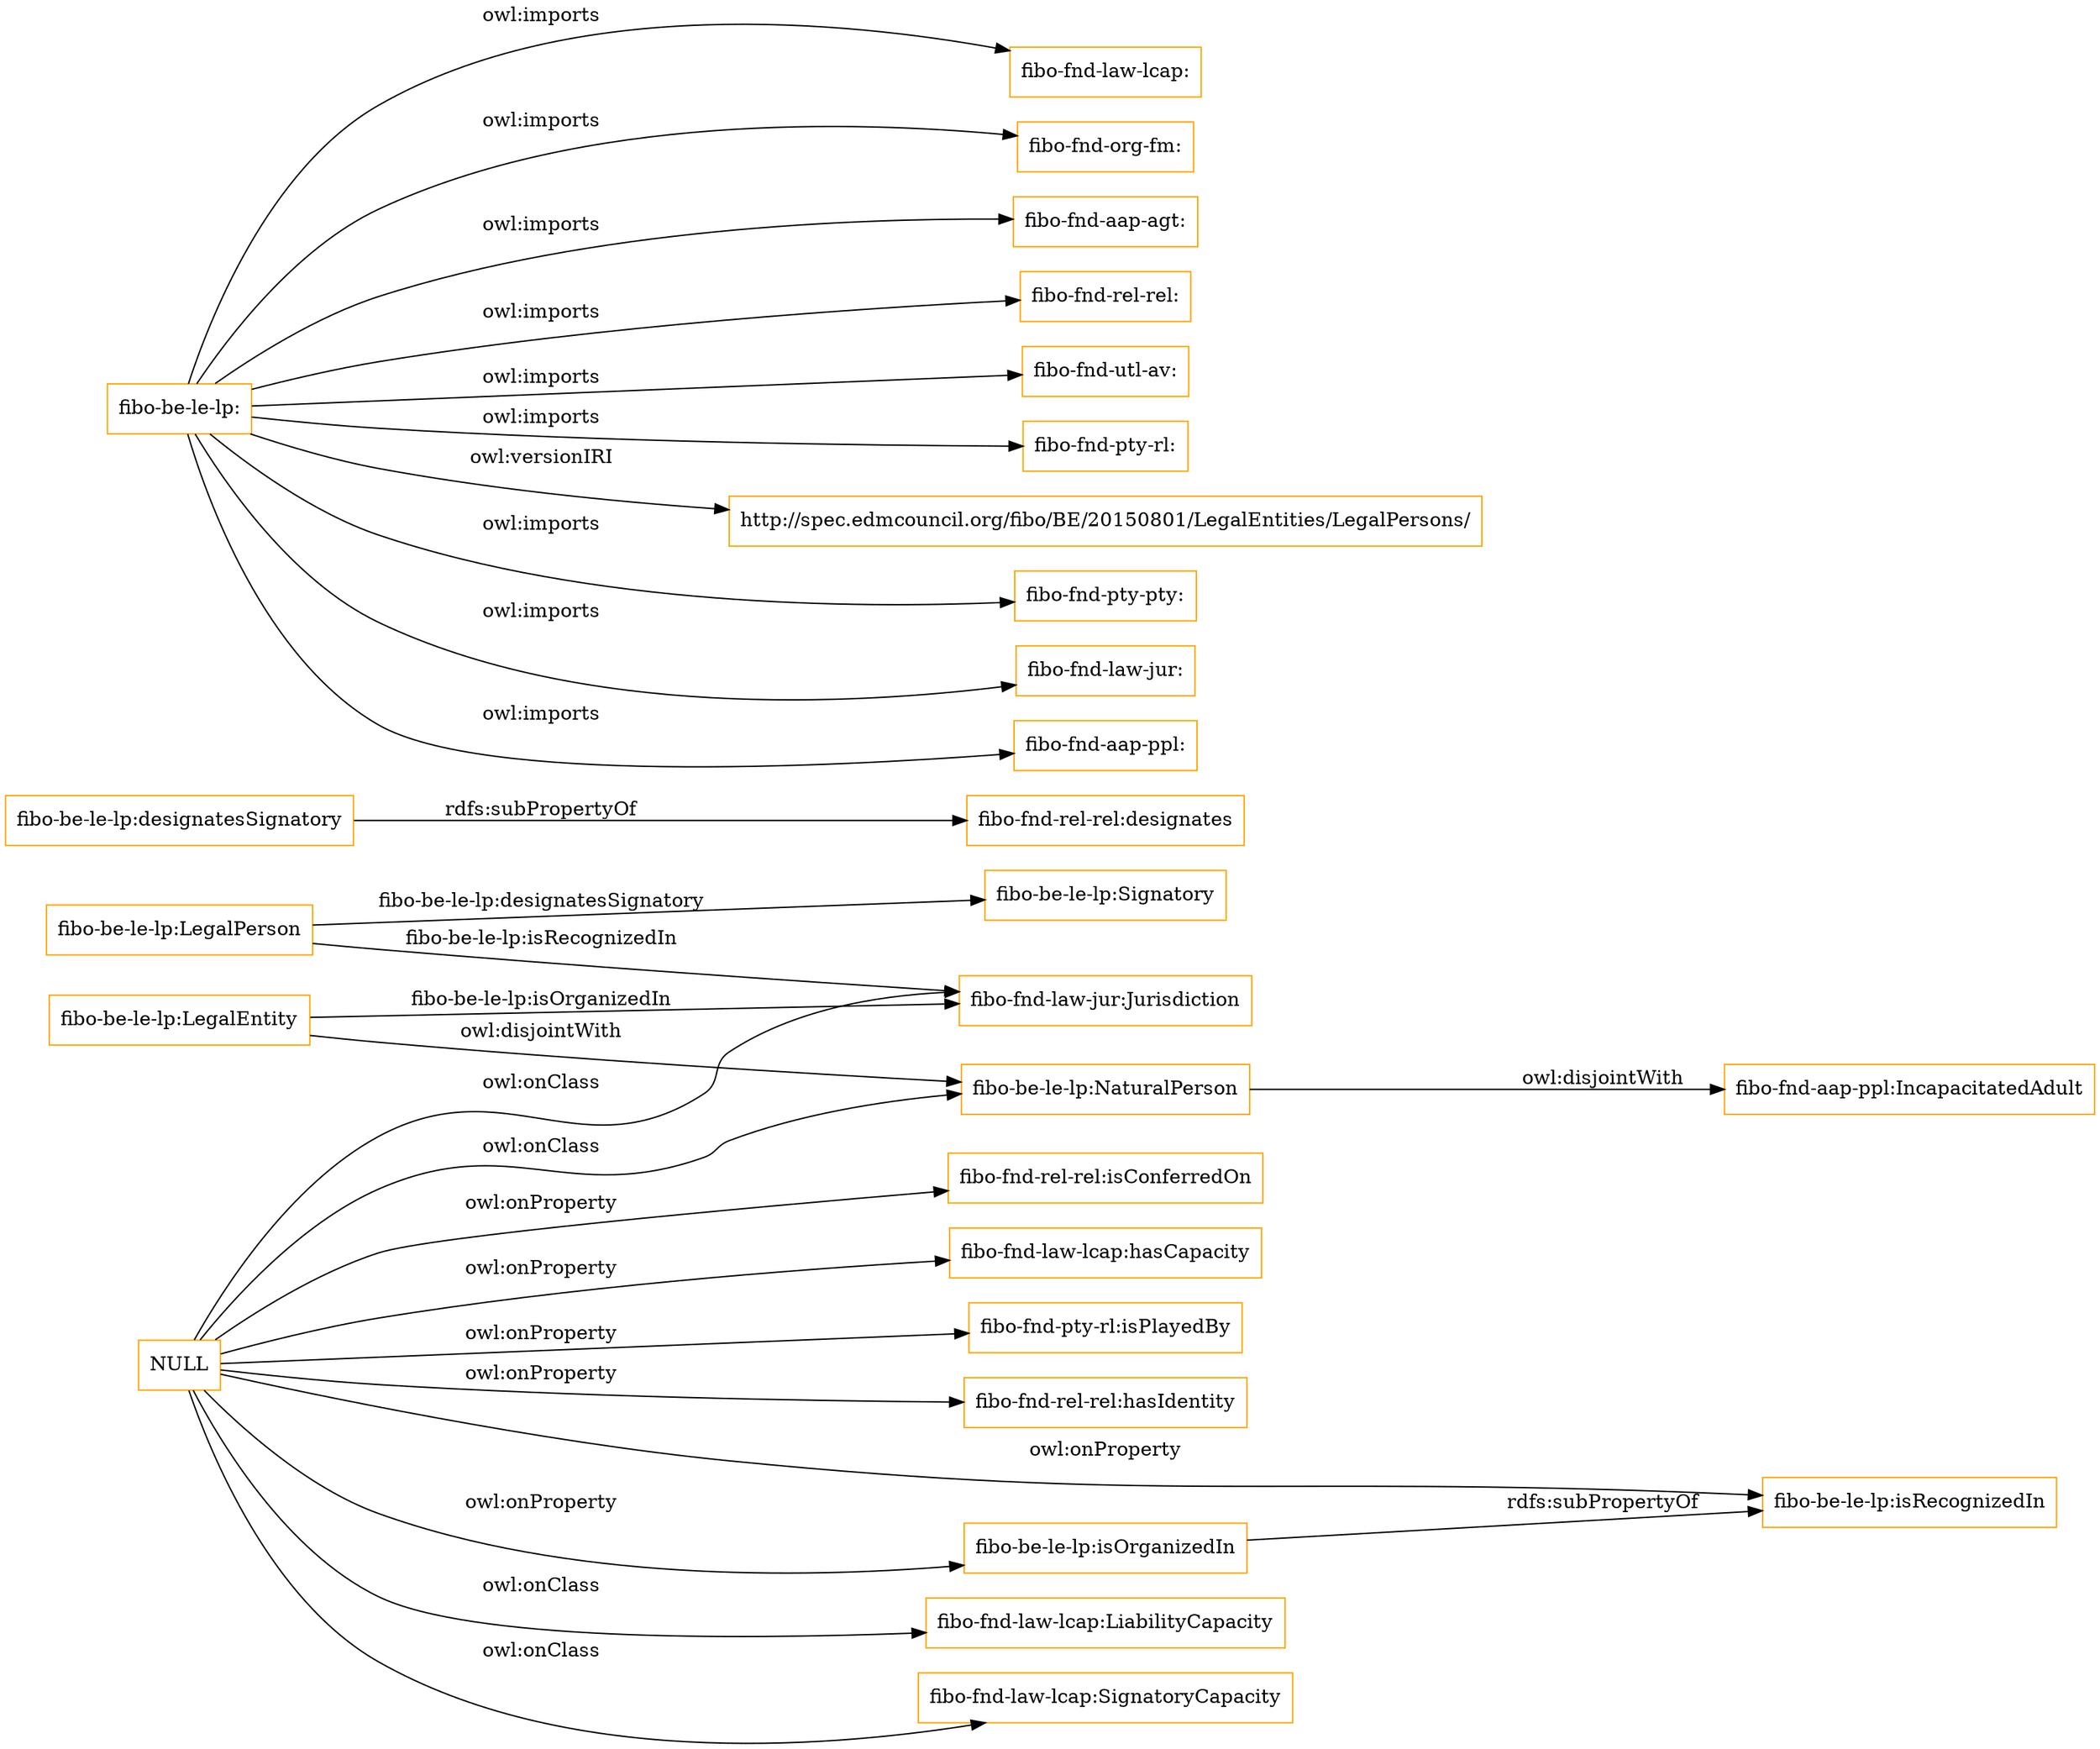 digraph ar2dtool_diagram { 
rankdir=LR;
size="1501"
node [shape = rectangle, color="orange"]; "fibo-be-le-lp:Signatory" "fibo-be-le-lp:NaturalPerson" "fibo-be-le-lp:LegalPerson" "fibo-be-le-lp:LegalEntity" ; /*classes style*/
	"fibo-be-le-lp:NaturalPerson" -> "fibo-fnd-aap-ppl:IncapacitatedAdult" [ label = "owl:disjointWith" ];
	"fibo-be-le-lp:LegalEntity" -> "fibo-be-le-lp:NaturalPerson" [ label = "owl:disjointWith" ];
	"fibo-be-le-lp:isOrganizedIn" -> "fibo-be-le-lp:isRecognizedIn" [ label = "rdfs:subPropertyOf" ];
	"fibo-be-le-lp:designatesSignatory" -> "fibo-fnd-rel-rel:designates" [ label = "rdfs:subPropertyOf" ];
	"fibo-be-le-lp:" -> "fibo-fnd-law-lcap:" [ label = "owl:imports" ];
	"fibo-be-le-lp:" -> "fibo-fnd-org-fm:" [ label = "owl:imports" ];
	"fibo-be-le-lp:" -> "fibo-fnd-aap-agt:" [ label = "owl:imports" ];
	"fibo-be-le-lp:" -> "fibo-fnd-rel-rel:" [ label = "owl:imports" ];
	"fibo-be-le-lp:" -> "fibo-fnd-utl-av:" [ label = "owl:imports" ];
	"fibo-be-le-lp:" -> "fibo-fnd-pty-rl:" [ label = "owl:imports" ];
	"fibo-be-le-lp:" -> "http://spec.edmcouncil.org/fibo/BE/20150801/LegalEntities/LegalPersons/" [ label = "owl:versionIRI" ];
	"fibo-be-le-lp:" -> "fibo-fnd-pty-pty:" [ label = "owl:imports" ];
	"fibo-be-le-lp:" -> "fibo-fnd-law-jur:" [ label = "owl:imports" ];
	"fibo-be-le-lp:" -> "fibo-fnd-aap-ppl:" [ label = "owl:imports" ];
	"NULL" -> "fibo-fnd-law-jur:Jurisdiction" [ label = "owl:onClass" ];
	"NULL" -> "fibo-fnd-law-lcap:LiabilityCapacity" [ label = "owl:onClass" ];
	"NULL" -> "fibo-be-le-lp:NaturalPerson" [ label = "owl:onClass" ];
	"NULL" -> "fibo-be-le-lp:isRecognizedIn" [ label = "owl:onProperty" ];
	"NULL" -> "fibo-fnd-law-lcap:SignatoryCapacity" [ label = "owl:onClass" ];
	"NULL" -> "fibo-fnd-rel-rel:isConferredOn" [ label = "owl:onProperty" ];
	"NULL" -> "fibo-fnd-law-lcap:hasCapacity" [ label = "owl:onProperty" ];
	"NULL" -> "fibo-be-le-lp:isOrganizedIn" [ label = "owl:onProperty" ];
	"NULL" -> "fibo-fnd-pty-rl:isPlayedBy" [ label = "owl:onProperty" ];
	"NULL" -> "fibo-fnd-rel-rel:hasIdentity" [ label = "owl:onProperty" ];
	"fibo-be-le-lp:LegalPerson" -> "fibo-be-le-lp:Signatory" [ label = "fibo-be-le-lp:designatesSignatory" ];
	"fibo-be-le-lp:LegalEntity" -> "fibo-fnd-law-jur:Jurisdiction" [ label = "fibo-be-le-lp:isOrganizedIn" ];
	"fibo-be-le-lp:LegalPerson" -> "fibo-fnd-law-jur:Jurisdiction" [ label = "fibo-be-le-lp:isRecognizedIn" ];

}
